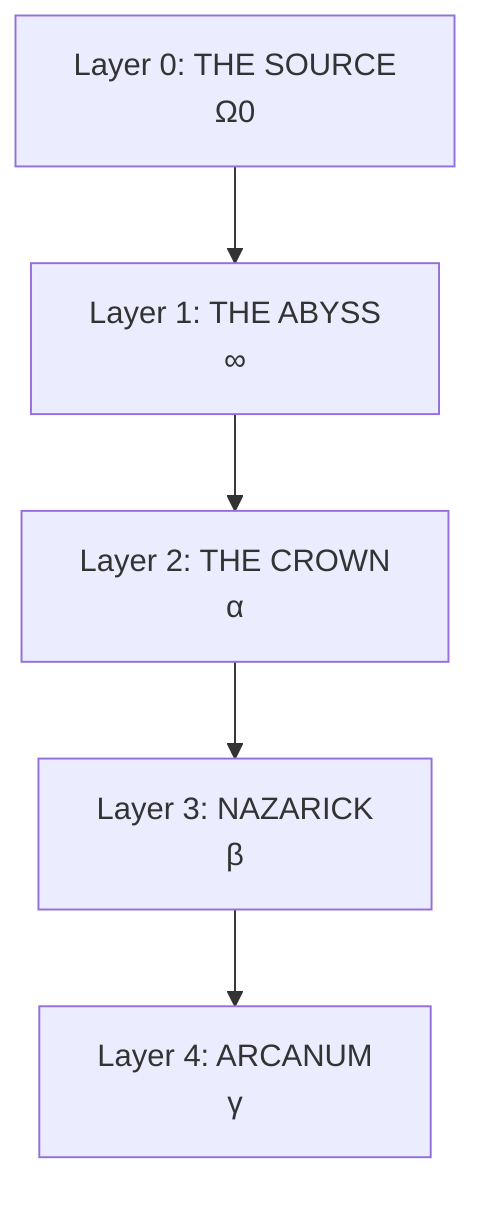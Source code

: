 graph TD
    L0["Layer 0: THE SOURCE\nΩ0"]
    L1["Layer 1: THE ABYSS\n∞"]
    L2["Layer 2: THE CROWN\nα"]
    L3["Layer 3: NAZARICK\nβ"]
    L4["Layer 4: ARCANUM\nγ"]

    L0 --> L1 --> L2 --> L3 --> L4
